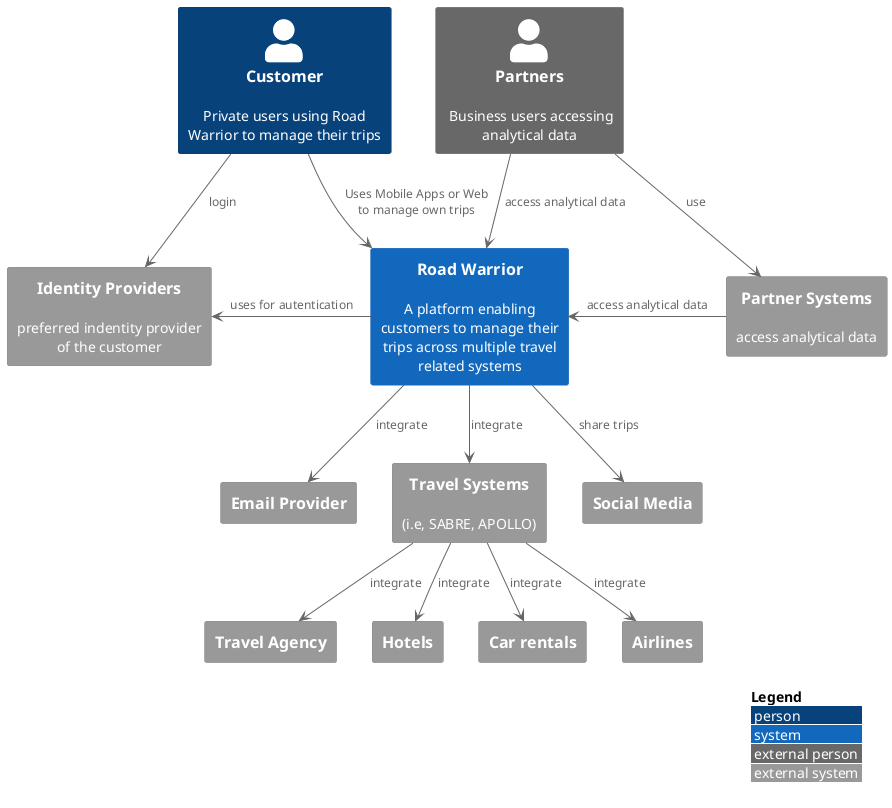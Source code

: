 @startuml
!include <C4/C4_Context>

LAYOUT_WITH_LEGEND()

Person(customer, "Customer", "Private users using Road Warrior to manage their trips") 
Person_Ext(partnerUser, "Partners", " Business users accessing analytical data")
System(system, "Road Warrior", "A platform enabling customers to manage their trips across multiple travel related systems") 
System_Ext(travelAgency, "Travel Agency")
System_Ext(emailProvider, "Email Provider")
System_Ext(hotels, "Hotels")
System_Ext(carRentals, "Car rentals")
System_Ext(airlines, "Airlines")
System_Ext(travelSystems, "Travel Systems", "(i.e, SABRE, APOLLO)")
System_Ext(socialMedia, "Social Media")
System_Ext(partnerSystems, "Partner Systems", "access analytical data")
System_Ext(idps, "Identity Providers", "preferred indentity provider of the customer")

customer --> system : Uses Mobile Apps or Web to manage own trips
customer --> idps: login
partnerUser --> system: access analytical data
partnerUser --> partnerSystems: use
system --> travelSystems : integrate
system -L-> idps: uses for autentication 
travelSystems --> travelAgency : integrate
travelSystems --> hotels : integrate
travelSystems --> carRentals : integrate
travelSystems --> airlines : integrate
system --> emailProvider: integrate
system --> socialMedia: share trips
partnerSystems -L-> system: access analytical data

@enduml

